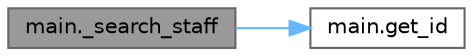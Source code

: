digraph "main._search_staff"
{
 // LATEX_PDF_SIZE
  bgcolor="transparent";
  edge [fontname=Helvetica,fontsize=10,labelfontname=Helvetica,labelfontsize=10];
  node [fontname=Helvetica,fontsize=10,shape=box,height=0.2,width=0.4];
  rankdir="LR";
  Node1 [label="main._search_staff",height=0.2,width=0.4,color="gray40", fillcolor="grey60", style="filled", fontcolor="black",tooltip=" "];
  Node1 -> Node2 [color="steelblue1",style="solid"];
  Node2 [label="main.get_id",height=0.2,width=0.4,color="grey40", fillcolor="white", style="filled",URL="$d2/dc1/namespacemain.html#a1e678147cc6f539ad7102e8881661fb5",tooltip=" "];
}
